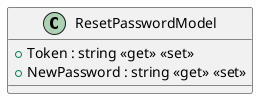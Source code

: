 @startuml
class ResetPasswordModel {
    + Token : string <<get>> <<set>>
    + NewPassword : string <<get>> <<set>>
}
@enduml
